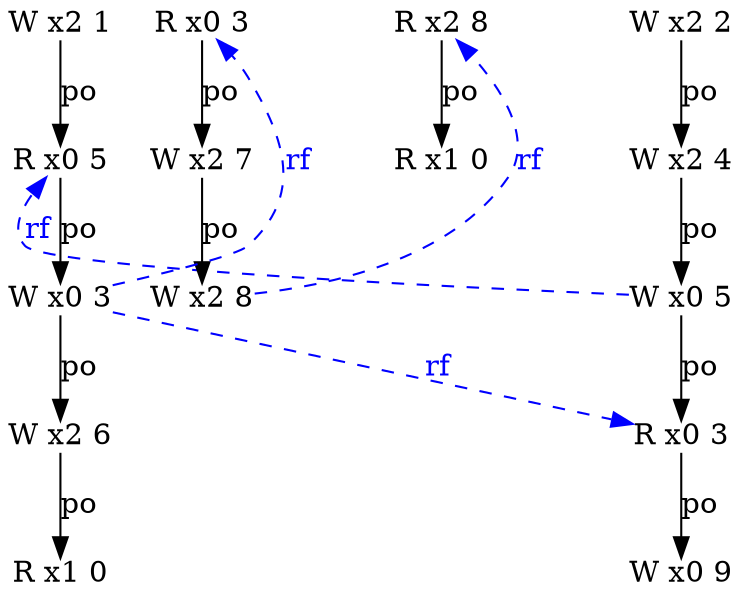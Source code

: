 digraph g {
  n1_0 [type=W,loc=2,th=1,idx=0,label="W x2 1",pos="1,0!",shape=plain];
  n2_0 [type=R,loc=2,th=2,idx=0,label="R x2 8",pos="2,0!",shape=plain];
  n3_4 [type=W,loc=0,th=3,idx=4,label="W x0 9",pos="3,-4!",shape=plain];
  n3_2 [type=W,loc=0,th=3,idx=2,label="W x0 5",pos="3,-2!",shape=plain];
  n0_1 [type=W,loc=2,th=0,idx=1,label="W x2 7",pos="0,-1!",shape=plain];
  n0_0 [type=R,loc=0,th=0,idx=0,label="R x0 3",pos="0,0!",shape=plain];
  n3_1 [type=W,loc=2,th=3,idx=1,label="W x2 4",pos="3,-1!",shape=plain];
  n3_3 [type=R,loc=0,th=3,idx=3,label="R x0 3",pos="3,-3!",shape=plain];
  n2_1 [type=R,loc=1,th=2,idx=1,label="R x1 0",pos="2,-1!",shape=plain];
  n3_0 [type=W,loc=2,th=3,idx=0,label="W x2 2",pos="3,0!",shape=plain];
  n0_2 [type=W,loc=2,th=0,idx=2,label="W x2 8",pos="0,-2!",shape=plain];
  n1_1 [type=R,loc=0,th=1,idx=1,label="R x0 5",pos="1,-1!",shape=plain];
  n1_3 [type=W,loc=2,th=1,idx=3,label="W x2 6",pos="1,-3!",shape=plain];
  n1_2 [type=W,loc=0,th=1,idx=2,label="W x0 3",pos="1,-2!",shape=plain];
  n1_4 [type=R,loc=1,th=1,idx=4,label="R x1 0",pos="1,-4!",shape=plain];
  n0_0 -> n0_1 [label="po"];
  n1_3 -> n1_4 [label="po"];
  n0_1 -> n0_2 [label="po"];
  n1_0 -> n1_1 [label="po"];
  n2_0 -> n2_1 [label="po"];
  n3_2 -> n3_3 [label="po"];
  n3_1 -> n3_2 [label="po"];
  n3_0 -> n3_1 [label="po"];
  n3_3 -> n3_4 [label="po"];
  n1_1 -> n1_2 [label="po"];
  n1_2 -> n1_3 [label="po"];
  n1_2 -> n0_0 [from_th=1,to_th=0,from_idx=2,to_idx=0,constraint=false,style=dashed,label="rf",fontcolor=blue,color=blue];
  n0_2 -> n2_0 [from_th=0,to_th=2,from_idx=2,to_idx=0,constraint=false,style=dashed,label="rf",fontcolor=blue,color=blue];
  n3_2 -> n1_1 [from_th=3,to_th=1,from_idx=2,to_idx=1,constraint=false,style=dashed,label="rf",fontcolor=blue,color=blue];
  n1_2 -> n3_3 [from_th=1,to_th=3,from_idx=2,to_idx=3,constraint=false,style=dashed,label="rf",fontcolor=blue,color=blue];
}
